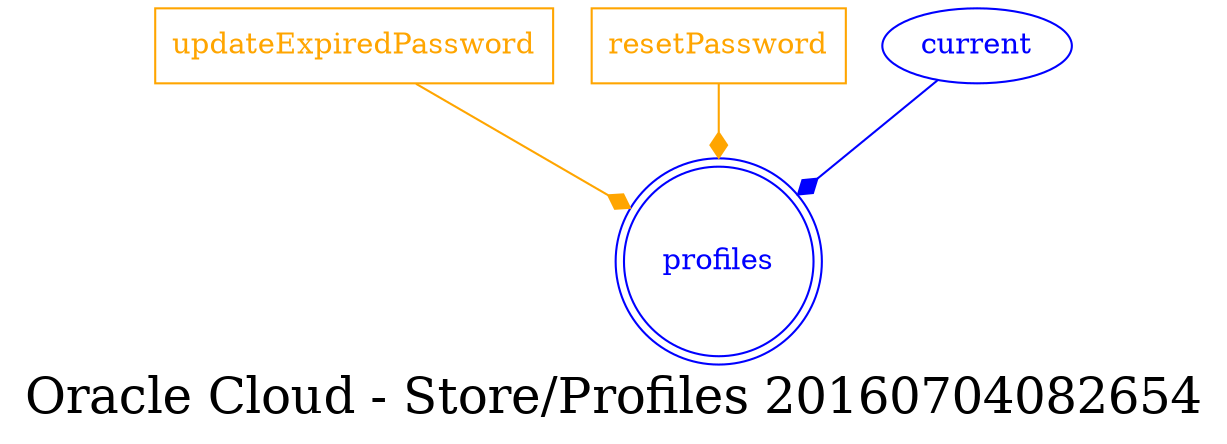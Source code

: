 digraph LexiconGraph {
graph[label="Oracle Cloud - Store/Profiles 20160704082654", fontsize=24]
splines=true
"profiles" [color=blue, fontcolor=blue, shape=doublecircle]
"updateExpiredPassword" [color=orange, fontcolor=orange, shape=box]
"updateExpiredPassword" -> "profiles" [color=orange, fontcolor=orange, arrowhead=diamond, arrowtail=none]
"resetPassword" [color=orange, fontcolor=orange, shape=box]
"resetPassword" -> "profiles" [color=orange, fontcolor=orange, arrowhead=diamond, arrowtail=none]
"current" -> "profiles" [color=blue, fontcolor=blue, arrowhead=diamond, arrowtail=none]
"current" [color=blue, fontcolor=blue, shape=ellipse]
}
